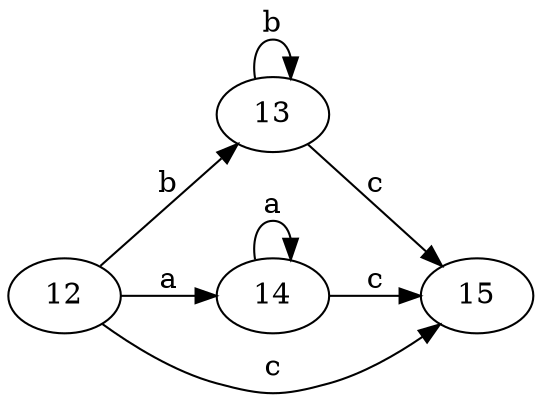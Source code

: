 digraph automata1 {
	rankdir=LR
	12 -> 13 [label=b]
	12 -> 14 [label=a]
	12 -> 15 [label=c]
	13 -> 13 [label=b]
	13 -> 15 [label=c]
	14 -> 14 [label=a]
	14 -> 15 [label=c]
}

